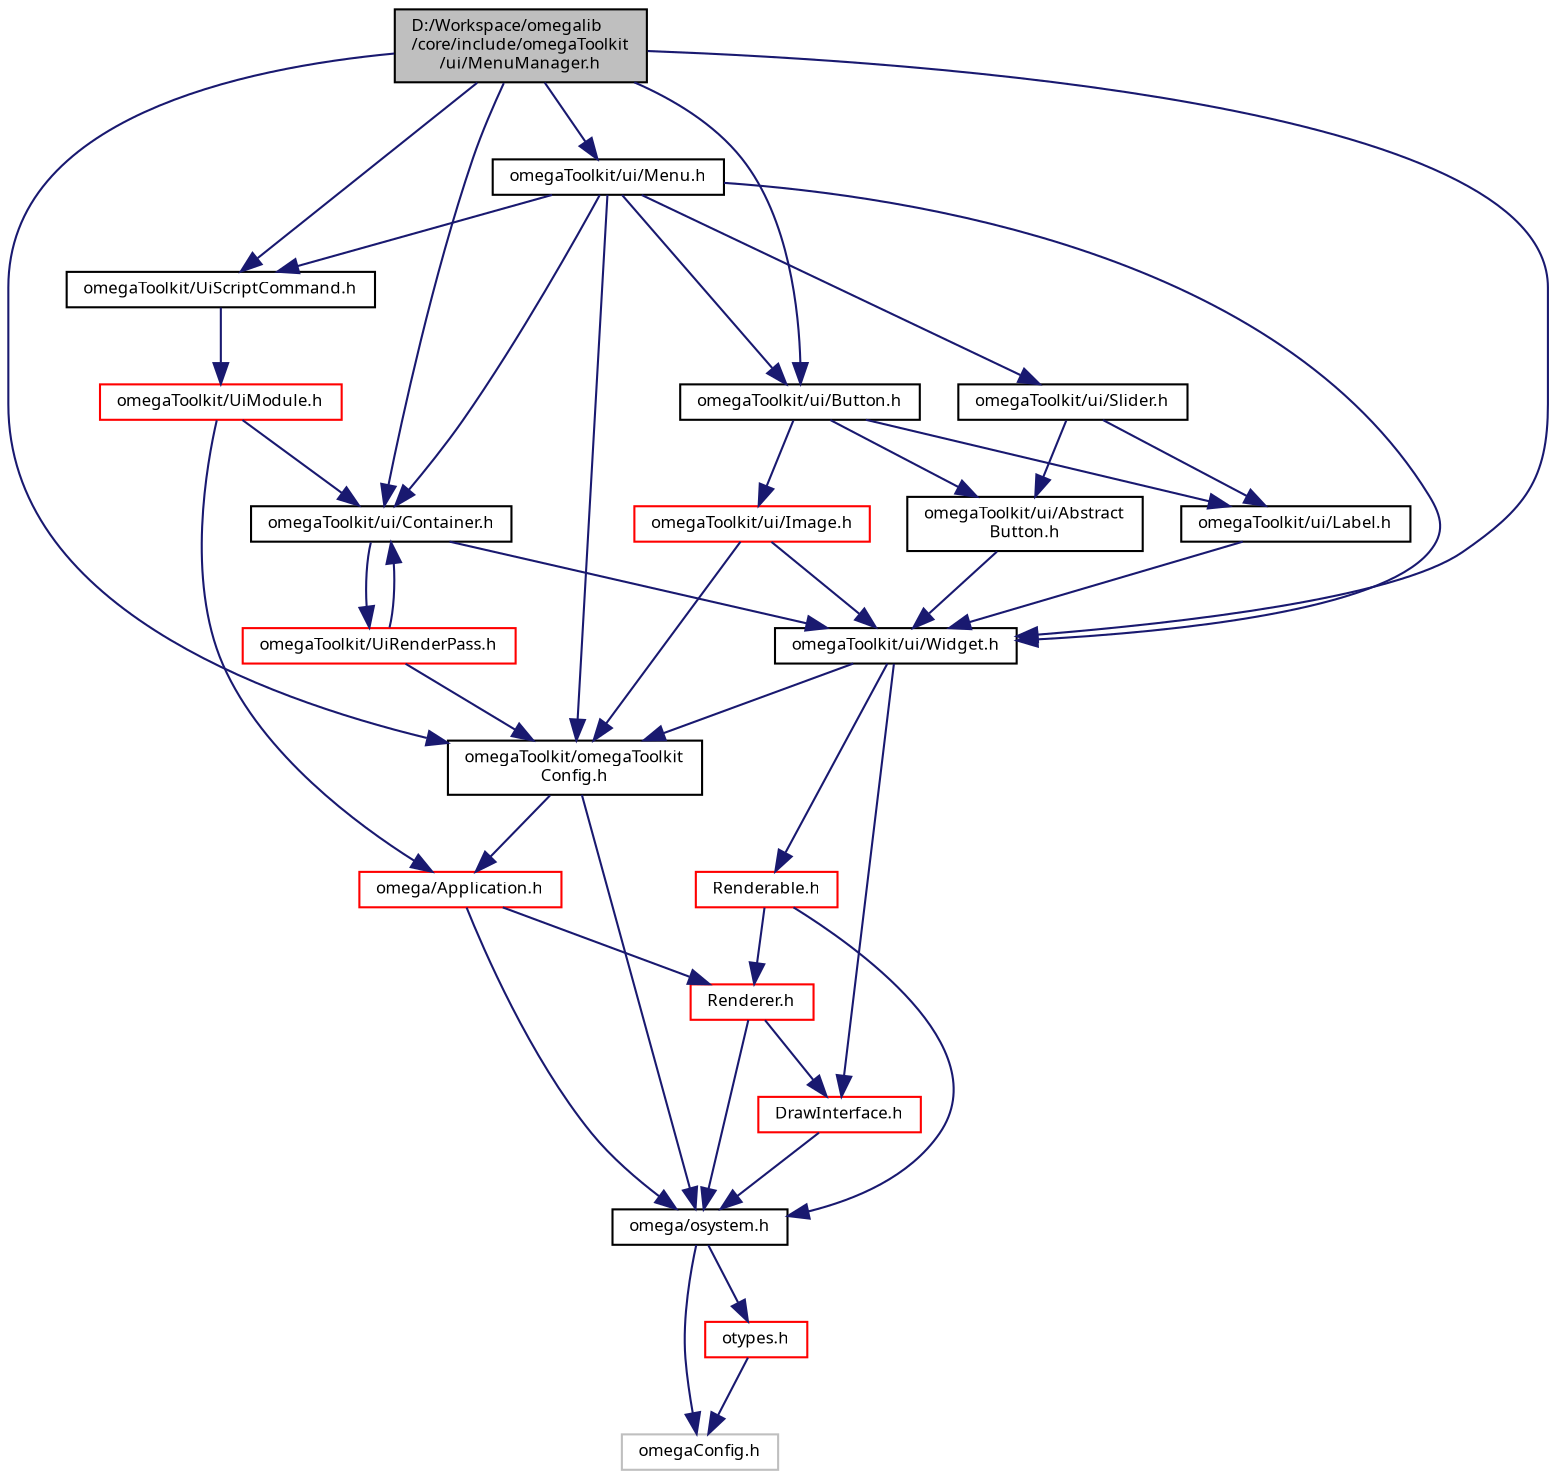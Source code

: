 digraph "D:/Workspace/omegalib/core/include/omegaToolkit/ui/MenuManager.h"
{
  bgcolor="transparent";
  edge [fontname="FreeSans.ttf",fontsize="8",labelfontname="FreeSans.ttf",labelfontsize="8"];
  node [fontname="FreeSans.ttf",fontsize="8",shape=record];
  Node1 [label="D:/Workspace/omegalib\l/core/include/omegaToolkit\l/ui/MenuManager.h",height=0.2,width=0.4,color="black", fillcolor="grey75", style="filled" fontcolor="black"];
  Node1 -> Node2 [color="midnightblue",fontsize="8",style="solid",fontname="FreeSans.ttf"];
  Node2 [label="omegaToolkit/omegaToolkit\lConfig.h",height=0.2,width=0.4,color="black",URL="$omega_toolkit_config_8h.html"];
  Node2 -> Node3 [color="midnightblue",fontsize="8",style="solid",fontname="FreeSans.ttf"];
  Node3 [label="omega/osystem.h",height=0.2,width=0.4,color="black",URL="$include_2omega_2osystem_8h.html"];
  Node3 -> Node4 [color="midnightblue",fontsize="8",style="solid",fontname="FreeSans.ttf"];
  Node4 [label="omegaConfig.h",height=0.2,width=0.4,color="grey75"];
  Node3 -> Node5 [color="midnightblue",fontsize="8",style="solid",fontname="FreeSans.ttf"];
  Node5 [label="otypes.h",height=0.2,width=0.4,color="red",URL="$include_2omega_2otypes_8h.html"];
  Node5 -> Node4 [color="midnightblue",fontsize="8",style="solid",fontname="FreeSans.ttf"];
  Node2 -> Node6 [color="midnightblue",fontsize="8",style="solid",fontname="FreeSans.ttf"];
  Node6 [label="omega/Application.h",height=0.2,width=0.4,color="red",URL="$_application_8h.html"];
  Node6 -> Node3 [color="midnightblue",fontsize="8",style="solid",fontname="FreeSans.ttf"];
  Node6 -> Node7 [color="midnightblue",fontsize="8",style="solid",fontname="FreeSans.ttf"];
  Node7 [label="Renderer.h",height=0.2,width=0.4,color="red",URL="$_renderer_8h.html"];
  Node7 -> Node3 [color="midnightblue",fontsize="8",style="solid",fontname="FreeSans.ttf"];
  Node7 -> Node8 [color="midnightblue",fontsize="8",style="solid",fontname="FreeSans.ttf"];
  Node8 [label="DrawInterface.h",height=0.2,width=0.4,color="red",URL="$_draw_interface_8h.html"];
  Node8 -> Node3 [color="midnightblue",fontsize="8",style="solid",fontname="FreeSans.ttf"];
  Node1 -> Node9 [color="midnightblue",fontsize="8",style="solid",fontname="FreeSans.ttf"];
  Node9 [label="omegaToolkit/ui/Widget.h",height=0.2,width=0.4,color="black",URL="$_widget_8h.html"];
  Node9 -> Node2 [color="midnightblue",fontsize="8",style="solid",fontname="FreeSans.ttf"];
  Node9 -> Node8 [color="midnightblue",fontsize="8",style="solid",fontname="FreeSans.ttf"];
  Node9 -> Node10 [color="midnightblue",fontsize="8",style="solid",fontname="FreeSans.ttf"];
  Node10 [label="Renderable.h",height=0.2,width=0.4,color="red",URL="$_renderable_8h.html"];
  Node10 -> Node3 [color="midnightblue",fontsize="8",style="solid",fontname="FreeSans.ttf"];
  Node10 -> Node7 [color="midnightblue",fontsize="8",style="solid",fontname="FreeSans.ttf"];
  Node1 -> Node11 [color="midnightblue",fontsize="8",style="solid",fontname="FreeSans.ttf"];
  Node11 [label="omegaToolkit/ui/Button.h",height=0.2,width=0.4,color="black",URL="$_button_8h.html"];
  Node11 -> Node12 [color="midnightblue",fontsize="8",style="solid",fontname="FreeSans.ttf"];
  Node12 [label="omegaToolkit/ui/Abstract\lButton.h",height=0.2,width=0.4,color="black",URL="$_abstract_button_8h.html"];
  Node12 -> Node9 [color="midnightblue",fontsize="8",style="solid",fontname="FreeSans.ttf"];
  Node11 -> Node13 [color="midnightblue",fontsize="8",style="solid",fontname="FreeSans.ttf"];
  Node13 [label="omegaToolkit/ui/Label.h",height=0.2,width=0.4,color="black",URL="$_label_8h.html"];
  Node13 -> Node9 [color="midnightblue",fontsize="8",style="solid",fontname="FreeSans.ttf"];
  Node11 -> Node14 [color="midnightblue",fontsize="8",style="solid",fontname="FreeSans.ttf"];
  Node14 [label="omegaToolkit/ui/Image.h",height=0.2,width=0.4,color="red",URL="$_image_8h.html"];
  Node14 -> Node2 [color="midnightblue",fontsize="8",style="solid",fontname="FreeSans.ttf"];
  Node14 -> Node9 [color="midnightblue",fontsize="8",style="solid",fontname="FreeSans.ttf"];
  Node1 -> Node15 [color="midnightblue",fontsize="8",style="solid",fontname="FreeSans.ttf"];
  Node15 [label="omegaToolkit/ui/Container.h",height=0.2,width=0.4,color="black",URL="$_container_8h.html"];
  Node15 -> Node9 [color="midnightblue",fontsize="8",style="solid",fontname="FreeSans.ttf"];
  Node15 -> Node16 [color="midnightblue",fontsize="8",style="solid",fontname="FreeSans.ttf"];
  Node16 [label="omegaToolkit/UiRenderPass.h",height=0.2,width=0.4,color="red",URL="$_ui_render_pass_8h.html"];
  Node16 -> Node2 [color="midnightblue",fontsize="8",style="solid",fontname="FreeSans.ttf"];
  Node16 -> Node15 [color="midnightblue",fontsize="8",style="solid",fontname="FreeSans.ttf"];
  Node1 -> Node17 [color="midnightblue",fontsize="8",style="solid",fontname="FreeSans.ttf"];
  Node17 [label="omegaToolkit/UiScriptCommand.h",height=0.2,width=0.4,color="black",URL="$_ui_script_command_8h.html"];
  Node17 -> Node18 [color="midnightblue",fontsize="8",style="solid",fontname="FreeSans.ttf"];
  Node18 [label="omegaToolkit/UiModule.h",height=0.2,width=0.4,color="red",URL="$_ui_module_8h.html"];
  Node18 -> Node6 [color="midnightblue",fontsize="8",style="solid",fontname="FreeSans.ttf"];
  Node18 -> Node15 [color="midnightblue",fontsize="8",style="solid",fontname="FreeSans.ttf"];
  Node1 -> Node19 [color="midnightblue",fontsize="8",style="solid",fontname="FreeSans.ttf"];
  Node19 [label="omegaToolkit/ui/Menu.h",height=0.2,width=0.4,color="black",URL="$_menu_8h.html"];
  Node19 -> Node2 [color="midnightblue",fontsize="8",style="solid",fontname="FreeSans.ttf"];
  Node19 -> Node9 [color="midnightblue",fontsize="8",style="solid",fontname="FreeSans.ttf"];
  Node19 -> Node11 [color="midnightblue",fontsize="8",style="solid",fontname="FreeSans.ttf"];
  Node19 -> Node20 [color="midnightblue",fontsize="8",style="solid",fontname="FreeSans.ttf"];
  Node20 [label="omegaToolkit/ui/Slider.h",height=0.2,width=0.4,color="black",URL="$_slider_8h.html"];
  Node20 -> Node12 [color="midnightblue",fontsize="8",style="solid",fontname="FreeSans.ttf"];
  Node20 -> Node13 [color="midnightblue",fontsize="8",style="solid",fontname="FreeSans.ttf"];
  Node19 -> Node15 [color="midnightblue",fontsize="8",style="solid",fontname="FreeSans.ttf"];
  Node19 -> Node17 [color="midnightblue",fontsize="8",style="solid",fontname="FreeSans.ttf"];
}
